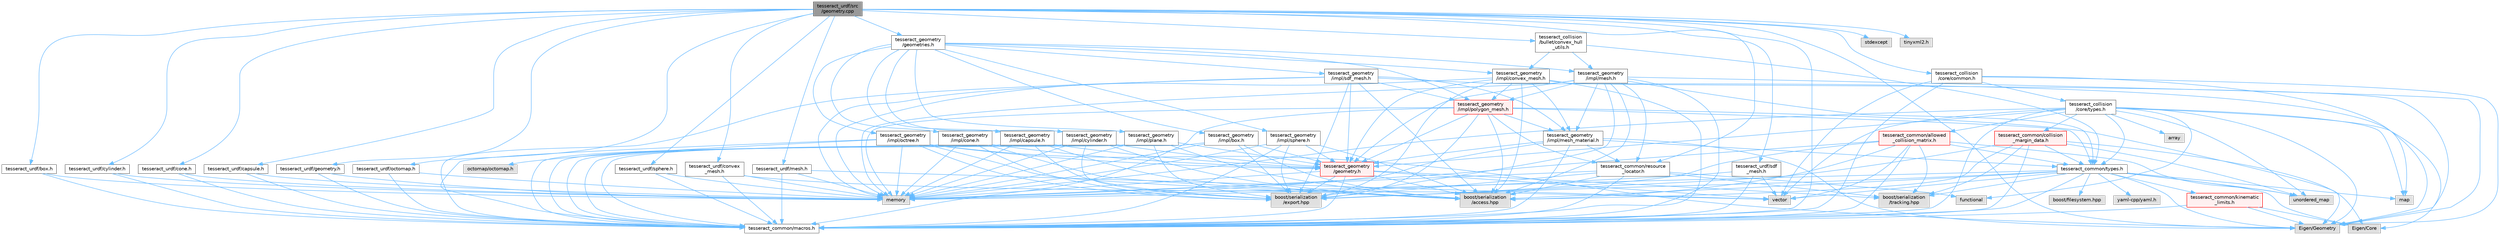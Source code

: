 digraph "tesseract_urdf/src/geometry.cpp"
{
 // LATEX_PDF_SIZE
  bgcolor="transparent";
  edge [fontname=Helvetica,fontsize=10,labelfontname=Helvetica,labelfontsize=10];
  node [fontname=Helvetica,fontsize=10,shape=box,height=0.2,width=0.4];
  Node1 [label="tesseract_urdf/src\l/geometry.cpp",height=0.2,width=0.4,color="gray40", fillcolor="grey60", style="filled", fontcolor="black",tooltip="Parse geometry from XML string."];
  Node1 -> Node2 [color="steelblue1",style="solid"];
  Node2 [label="tesseract_common/macros.h",height=0.2,width=0.4,color="grey40", fillcolor="white", style="filled",URL="$de/d3c/macros_8h.html",tooltip="Common Tesseract Macros."];
  Node1 -> Node3 [color="steelblue1",style="solid"];
  Node3 [label="stdexcept",height=0.2,width=0.4,color="grey60", fillcolor="#E0E0E0", style="filled",tooltip=" "];
  Node1 -> Node4 [color="steelblue1",style="solid"];
  Node4 [label="Eigen/Geometry",height=0.2,width=0.4,color="grey60", fillcolor="#E0E0E0", style="filled",tooltip=" "];
  Node1 -> Node5 [color="steelblue1",style="solid"];
  Node5 [label="tinyxml2.h",height=0.2,width=0.4,color="grey60", fillcolor="#E0E0E0", style="filled",tooltip=" "];
  Node1 -> Node6 [color="steelblue1",style="solid"];
  Node6 [label="tesseract_collision\l/core/common.h",height=0.2,width=0.4,color="grey40", fillcolor="white", style="filled",URL="$dc/d54/common_8h.html",tooltip="This is a collection of common methods."];
  Node6 -> Node2 [color="steelblue1",style="solid"];
  Node6 -> Node7 [color="steelblue1",style="solid"];
  Node7 [label="map",height=0.2,width=0.4,color="grey60", fillcolor="#E0E0E0", style="filled",tooltip=" "];
  Node6 -> Node8 [color="steelblue1",style="solid"];
  Node8 [label="vector",height=0.2,width=0.4,color="grey60", fillcolor="#E0E0E0", style="filled",tooltip=" "];
  Node6 -> Node4 [color="steelblue1",style="solid"];
  Node6 -> Node9 [color="steelblue1",style="solid"];
  Node9 [label="tesseract_collision\l/core/types.h",height=0.2,width=0.4,color="grey40", fillcolor="white", style="filled",URL="$d3/db3/tesseract__collision_2core_2include_2tesseract__collision_2core_2types_8h.html",tooltip="Tesseracts Collision Common Types."];
  Node9 -> Node2 [color="steelblue1",style="solid"];
  Node9 -> Node10 [color="steelblue1",style="solid"];
  Node10 [label="Eigen/Core",height=0.2,width=0.4,color="grey60", fillcolor="#E0E0E0", style="filled",tooltip=" "];
  Node9 -> Node4 [color="steelblue1",style="solid"];
  Node9 -> Node8 [color="steelblue1",style="solid"];
  Node9 -> Node11 [color="steelblue1",style="solid"];
  Node11 [label="memory",height=0.2,width=0.4,color="grey60", fillcolor="#E0E0E0", style="filled",tooltip=" "];
  Node9 -> Node7 [color="steelblue1",style="solid"];
  Node9 -> Node12 [color="steelblue1",style="solid"];
  Node12 [label="array",height=0.2,width=0.4,color="grey60", fillcolor="#E0E0E0", style="filled",tooltip=" "];
  Node9 -> Node13 [color="steelblue1",style="solid"];
  Node13 [label="unordered_map",height=0.2,width=0.4,color="grey60", fillcolor="#E0E0E0", style="filled",tooltip=" "];
  Node9 -> Node14 [color="steelblue1",style="solid"];
  Node14 [label="functional",height=0.2,width=0.4,color="grey60", fillcolor="#E0E0E0", style="filled",tooltip=" "];
  Node9 -> Node15 [color="steelblue1",style="solid"];
  Node15 [label="tesseract_geometry\l/geometry.h",height=0.2,width=0.4,color="red", fillcolor="#FFF0F0", style="filled",URL="$d0/da6/tesseract__geometry_2include_2tesseract__geometry_2geometry_8h.html",tooltip="Tesseract Geometries."];
  Node15 -> Node2 [color="steelblue1",style="solid"];
  Node15 -> Node16 [color="steelblue1",style="solid"];
  Node16 [label="boost/serialization\l/access.hpp",height=0.2,width=0.4,color="grey60", fillcolor="#E0E0E0", style="filled",tooltip=" "];
  Node15 -> Node17 [color="steelblue1",style="solid"];
  Node17 [label="boost/serialization\l/export.hpp",height=0.2,width=0.4,color="grey60", fillcolor="#E0E0E0", style="filled",tooltip=" "];
  Node15 -> Node11 [color="steelblue1",style="solid"];
  Node15 -> Node8 [color="steelblue1",style="solid"];
  Node15 -> Node19 [color="steelblue1",style="solid"];
  Node19 [label="boost/serialization\l/tracking.hpp",height=0.2,width=0.4,color="grey60", fillcolor="#E0E0E0", style="filled",tooltip=" "];
  Node9 -> Node20 [color="steelblue1",style="solid"];
  Node20 [label="tesseract_common/types.h",height=0.2,width=0.4,color="grey40", fillcolor="white", style="filled",URL="$dd/ddb/tesseract__common_2include_2tesseract__common_2types_8h.html",tooltip="Common Tesseract Types."];
  Node20 -> Node2 [color="steelblue1",style="solid"];
  Node20 -> Node16 [color="steelblue1",style="solid"];
  Node20 -> Node10 [color="steelblue1",style="solid"];
  Node20 -> Node4 [color="steelblue1",style="solid"];
  Node20 -> Node8 [color="steelblue1",style="solid"];
  Node20 -> Node11 [color="steelblue1",style="solid"];
  Node20 -> Node7 [color="steelblue1",style="solid"];
  Node20 -> Node13 [color="steelblue1",style="solid"];
  Node20 -> Node21 [color="steelblue1",style="solid"];
  Node21 [label="boost/filesystem.hpp",height=0.2,width=0.4,color="grey60", fillcolor="#E0E0E0", style="filled",tooltip=" "];
  Node20 -> Node22 [color="steelblue1",style="solid"];
  Node22 [label="yaml-cpp/yaml.h",height=0.2,width=0.4,color="grey60", fillcolor="#E0E0E0", style="filled",tooltip=" "];
  Node20 -> Node23 [color="steelblue1",style="solid"];
  Node23 [label="tesseract_common/kinematic\l_limits.h",height=0.2,width=0.4,color="red", fillcolor="#FFF0F0", style="filled",URL="$d9/dc2/kinematic__limits_8h.html",tooltip="Common Tesseract Kinematic Limits and Related Utility Functions."];
  Node23 -> Node2 [color="steelblue1",style="solid"];
  Node23 -> Node10 [color="steelblue1",style="solid"];
  Node23 -> Node4 [color="steelblue1",style="solid"];
  Node20 -> Node17 [color="steelblue1",style="solid"];
  Node20 -> Node19 [color="steelblue1",style="solid"];
  Node9 -> Node25 [color="steelblue1",style="solid"];
  Node25 [label="tesseract_common/collision\l_margin_data.h",height=0.2,width=0.4,color="red", fillcolor="#FFF0F0", style="filled",URL="$d4/da8/collision__margin__data_8h.html",tooltip="This is used to store collision margin information."];
  Node25 -> Node2 [color="steelblue1",style="solid"];
  Node25 -> Node16 [color="steelblue1",style="solid"];
  Node25 -> Node10 [color="steelblue1",style="solid"];
  Node25 -> Node13 [color="steelblue1",style="solid"];
  Node25 -> Node20 [color="steelblue1",style="solid"];
  Node25 -> Node17 [color="steelblue1",style="solid"];
  Node25 -> Node19 [color="steelblue1",style="solid"];
  Node9 -> Node31 [color="steelblue1",style="solid"];
  Node31 [label="tesseract_common/allowed\l_collision_matrix.h",height=0.2,width=0.4,color="red", fillcolor="#FFF0F0", style="filled",URL="$d2/d01/allowed__collision__matrix_8h.html",tooltip=" "];
  Node31 -> Node2 [color="steelblue1",style="solid"];
  Node31 -> Node16 [color="steelblue1",style="solid"];
  Node31 -> Node8 [color="steelblue1",style="solid"];
  Node31 -> Node11 [color="steelblue1",style="solid"];
  Node31 -> Node13 [color="steelblue1",style="solid"];
  Node31 -> Node20 [color="steelblue1",style="solid"];
  Node31 -> Node17 [color="steelblue1",style="solid"];
  Node31 -> Node19 [color="steelblue1",style="solid"];
  Node1 -> Node33 [color="steelblue1",style="solid"];
  Node33 [label="tesseract_collision\l/bullet/convex_hull\l_utils.h",height=0.2,width=0.4,color="grey40", fillcolor="white", style="filled",URL="$d0/d01/convex__hull__utils_8h.html",tooltip="This is a collection of common methods."];
  Node33 -> Node20 [color="steelblue1",style="solid"];
  Node33 -> Node34 [color="steelblue1",style="solid"];
  Node34 [label="tesseract_geometry\l/impl/mesh.h",height=0.2,width=0.4,color="grey40", fillcolor="white", style="filled",URL="$d5/d93/tesseract__geometry_2include_2tesseract__geometry_2impl_2mesh_8h.html",tooltip="Tesseract Mesh Geometry."];
  Node34 -> Node2 [color="steelblue1",style="solid"];
  Node34 -> Node35 [color="steelblue1",style="solid"];
  Node35 [label="tesseract_common/resource\l_locator.h",height=0.2,width=0.4,color="grey40", fillcolor="white", style="filled",URL="$d3/d95/resource__locator_8h.html",tooltip="Locate and retrieve resource data."];
  Node35 -> Node2 [color="steelblue1",style="solid"];
  Node35 -> Node16 [color="steelblue1",style="solid"];
  Node35 -> Node14 [color="steelblue1",style="solid"];
  Node35 -> Node11 [color="steelblue1",style="solid"];
  Node35 -> Node17 [color="steelblue1",style="solid"];
  Node35 -> Node19 [color="steelblue1",style="solid"];
  Node34 -> Node16 [color="steelblue1",style="solid"];
  Node34 -> Node17 [color="steelblue1",style="solid"];
  Node34 -> Node4 [color="steelblue1",style="solid"];
  Node34 -> Node11 [color="steelblue1",style="solid"];
  Node34 -> Node20 [color="steelblue1",style="solid"];
  Node34 -> Node15 [color="steelblue1",style="solid"];
  Node34 -> Node36 [color="steelblue1",style="solid"];
  Node36 [label="tesseract_geometry\l/impl/mesh_material.h",height=0.2,width=0.4,color="grey40", fillcolor="white", style="filled",URL="$df/d8e/mesh__material_8h.html",tooltip="Tesseract Mesh Material read from a mesh file."];
  Node36 -> Node2 [color="steelblue1",style="solid"];
  Node36 -> Node35 [color="steelblue1",style="solid"];
  Node36 -> Node4 [color="steelblue1",style="solid"];
  Node36 -> Node11 [color="steelblue1",style="solid"];
  Node36 -> Node15 [color="steelblue1",style="solid"];
  Node36 -> Node20 [color="steelblue1",style="solid"];
  Node34 -> Node37 [color="steelblue1",style="solid"];
  Node37 [label="tesseract_geometry\l/impl/polygon_mesh.h",height=0.2,width=0.4,color="red", fillcolor="#FFF0F0", style="filled",URL="$d2/deb/polygon__mesh_8h.html",tooltip="Tesseract Polygon Mesh Geometry."];
  Node37 -> Node2 [color="steelblue1",style="solid"];
  Node37 -> Node16 [color="steelblue1",style="solid"];
  Node37 -> Node17 [color="steelblue1",style="solid"];
  Node37 -> Node4 [color="steelblue1",style="solid"];
  Node37 -> Node11 [color="steelblue1",style="solid"];
  Node37 -> Node20 [color="steelblue1",style="solid"];
  Node37 -> Node35 [color="steelblue1",style="solid"];
  Node37 -> Node15 [color="steelblue1",style="solid"];
  Node37 -> Node36 [color="steelblue1",style="solid"];
  Node33 -> Node47 [color="steelblue1",style="solid"];
  Node47 [label="tesseract_geometry\l/impl/convex_mesh.h",height=0.2,width=0.4,color="grey40", fillcolor="white", style="filled",URL="$de/dd2/tesseract__geometry_2include_2tesseract__geometry_2impl_2convex__mesh_8h.html",tooltip="Tesseract Convex Mesh Geometry."];
  Node47 -> Node2 [color="steelblue1",style="solid"];
  Node47 -> Node16 [color="steelblue1",style="solid"];
  Node47 -> Node17 [color="steelblue1",style="solid"];
  Node47 -> Node4 [color="steelblue1",style="solid"];
  Node47 -> Node11 [color="steelblue1",style="solid"];
  Node47 -> Node15 [color="steelblue1",style="solid"];
  Node47 -> Node36 [color="steelblue1",style="solid"];
  Node47 -> Node37 [color="steelblue1",style="solid"];
  Node1 -> Node48 [color="steelblue1",style="solid"];
  Node48 [label="tesseract_geometry\l/geometries.h",height=0.2,width=0.4,color="grey40", fillcolor="white", style="filled",URL="$d4/ddb/geometries_8h.html",tooltip="Tesseract Geometries."];
  Node48 -> Node49 [color="steelblue1",style="solid"];
  Node49 [label="tesseract_geometry\l/impl/box.h",height=0.2,width=0.4,color="grey40", fillcolor="white", style="filled",URL="$df/d9e/tesseract__geometry_2include_2tesseract__geometry_2impl_2box_8h.html",tooltip="Tesseract Box Geometry."];
  Node49 -> Node2 [color="steelblue1",style="solid"];
  Node49 -> Node16 [color="steelblue1",style="solid"];
  Node49 -> Node17 [color="steelblue1",style="solid"];
  Node49 -> Node11 [color="steelblue1",style="solid"];
  Node49 -> Node15 [color="steelblue1",style="solid"];
  Node48 -> Node50 [color="steelblue1",style="solid"];
  Node50 [label="tesseract_geometry\l/impl/capsule.h",height=0.2,width=0.4,color="grey40", fillcolor="white", style="filled",URL="$d8/d2b/tesseract__geometry_2include_2tesseract__geometry_2impl_2capsule_8h.html",tooltip="Tesseract Capsule Geometry."];
  Node50 -> Node2 [color="steelblue1",style="solid"];
  Node50 -> Node16 [color="steelblue1",style="solid"];
  Node50 -> Node17 [color="steelblue1",style="solid"];
  Node50 -> Node11 [color="steelblue1",style="solid"];
  Node50 -> Node15 [color="steelblue1",style="solid"];
  Node48 -> Node51 [color="steelblue1",style="solid"];
  Node51 [label="tesseract_geometry\l/impl/cone.h",height=0.2,width=0.4,color="grey40", fillcolor="white", style="filled",URL="$dc/df2/tesseract__geometry_2include_2tesseract__geometry_2impl_2cone_8h.html",tooltip="Tesseract Cone Geometry."];
  Node51 -> Node2 [color="steelblue1",style="solid"];
  Node51 -> Node16 [color="steelblue1",style="solid"];
  Node51 -> Node17 [color="steelblue1",style="solid"];
  Node51 -> Node11 [color="steelblue1",style="solid"];
  Node51 -> Node15 [color="steelblue1",style="solid"];
  Node48 -> Node47 [color="steelblue1",style="solid"];
  Node48 -> Node52 [color="steelblue1",style="solid"];
  Node52 [label="tesseract_geometry\l/impl/cylinder.h",height=0.2,width=0.4,color="grey40", fillcolor="white", style="filled",URL="$d8/d3b/tesseract__geometry_2include_2tesseract__geometry_2impl_2cylinder_8h.html",tooltip="Tesseract Cylinder Geometry."];
  Node52 -> Node2 [color="steelblue1",style="solid"];
  Node52 -> Node16 [color="steelblue1",style="solid"];
  Node52 -> Node17 [color="steelblue1",style="solid"];
  Node52 -> Node11 [color="steelblue1",style="solid"];
  Node52 -> Node15 [color="steelblue1",style="solid"];
  Node48 -> Node34 [color="steelblue1",style="solid"];
  Node48 -> Node53 [color="steelblue1",style="solid"];
  Node53 [label="tesseract_geometry\l/impl/octree.h",height=0.2,width=0.4,color="grey40", fillcolor="white", style="filled",URL="$df/d5e/tesseract__geometry_2include_2tesseract__geometry_2impl_2octree_8h.html",tooltip="Tesseract Octree Geometry."];
  Node53 -> Node2 [color="steelblue1",style="solid"];
  Node53 -> Node16 [color="steelblue1",style="solid"];
  Node53 -> Node17 [color="steelblue1",style="solid"];
  Node53 -> Node4 [color="steelblue1",style="solid"];
  Node53 -> Node11 [color="steelblue1",style="solid"];
  Node53 -> Node54 [color="steelblue1",style="solid"];
  Node54 [label="octomap/octomap.h",height=0.2,width=0.4,color="grey60", fillcolor="#E0E0E0", style="filled",tooltip=" "];
  Node53 -> Node15 [color="steelblue1",style="solid"];
  Node48 -> Node55 [color="steelblue1",style="solid"];
  Node55 [label="tesseract_geometry\l/impl/plane.h",height=0.2,width=0.4,color="grey40", fillcolor="white", style="filled",URL="$db/d8b/plane_8h.html",tooltip="Tesseract Plane Geometry."];
  Node55 -> Node2 [color="steelblue1",style="solid"];
  Node55 -> Node16 [color="steelblue1",style="solid"];
  Node55 -> Node17 [color="steelblue1",style="solid"];
  Node55 -> Node11 [color="steelblue1",style="solid"];
  Node55 -> Node15 [color="steelblue1",style="solid"];
  Node48 -> Node37 [color="steelblue1",style="solid"];
  Node48 -> Node56 [color="steelblue1",style="solid"];
  Node56 [label="tesseract_geometry\l/impl/sdf_mesh.h",height=0.2,width=0.4,color="grey40", fillcolor="white", style="filled",URL="$d2/d17/tesseract__geometry_2include_2tesseract__geometry_2impl_2sdf__mesh_8h.html",tooltip="Tesseract SDF Mesh Geometry."];
  Node56 -> Node2 [color="steelblue1",style="solid"];
  Node56 -> Node16 [color="steelblue1",style="solid"];
  Node56 -> Node17 [color="steelblue1",style="solid"];
  Node56 -> Node4 [color="steelblue1",style="solid"];
  Node56 -> Node11 [color="steelblue1",style="solid"];
  Node56 -> Node15 [color="steelblue1",style="solid"];
  Node56 -> Node36 [color="steelblue1",style="solid"];
  Node56 -> Node37 [color="steelblue1",style="solid"];
  Node48 -> Node57 [color="steelblue1",style="solid"];
  Node57 [label="tesseract_geometry\l/impl/sphere.h",height=0.2,width=0.4,color="grey40", fillcolor="white", style="filled",URL="$d8/db6/tesseract__geometry_2include_2tesseract__geometry_2impl_2sphere_8h.html",tooltip="Tesseract Sphere Geometry."];
  Node57 -> Node2 [color="steelblue1",style="solid"];
  Node57 -> Node16 [color="steelblue1",style="solid"];
  Node57 -> Node17 [color="steelblue1",style="solid"];
  Node57 -> Node11 [color="steelblue1",style="solid"];
  Node57 -> Node15 [color="steelblue1",style="solid"];
  Node1 -> Node35 [color="steelblue1",style="solid"];
  Node1 -> Node58 [color="steelblue1",style="solid"];
  Node58 [label="tesseract_urdf/box.h",height=0.2,width=0.4,color="grey40", fillcolor="white", style="filled",URL="$d1/db0/tesseract__urdf_2include_2tesseract__urdf_2box_8h.html",tooltip="Parse box from xml string."];
  Node58 -> Node2 [color="steelblue1",style="solid"];
  Node58 -> Node11 [color="steelblue1",style="solid"];
  Node1 -> Node59 [color="steelblue1",style="solid"];
  Node59 [label="tesseract_urdf/cylinder.h",height=0.2,width=0.4,color="grey40", fillcolor="white", style="filled",URL="$dc/d16/tesseract__urdf_2include_2tesseract__urdf_2cylinder_8h.html",tooltip="Parse cylinder from xml string."];
  Node59 -> Node2 [color="steelblue1",style="solid"];
  Node59 -> Node11 [color="steelblue1",style="solid"];
  Node1 -> Node60 [color="steelblue1",style="solid"];
  Node60 [label="tesseract_urdf/cone.h",height=0.2,width=0.4,color="grey40", fillcolor="white", style="filled",URL="$d3/d56/tesseract__urdf_2include_2tesseract__urdf_2cone_8h.html",tooltip="Parse cone from xml string."];
  Node60 -> Node2 [color="steelblue1",style="solid"];
  Node60 -> Node11 [color="steelblue1",style="solid"];
  Node1 -> Node61 [color="steelblue1",style="solid"];
  Node61 [label="tesseract_urdf/convex\l_mesh.h",height=0.2,width=0.4,color="grey40", fillcolor="white", style="filled",URL="$d0/d0f/tesseract__urdf_2include_2tesseract__urdf_2convex__mesh_8h.html",tooltip="Parse convex_mesh from xml string."];
  Node61 -> Node2 [color="steelblue1",style="solid"];
  Node61 -> Node11 [color="steelblue1",style="solid"];
  Node61 -> Node8 [color="steelblue1",style="solid"];
  Node1 -> Node62 [color="steelblue1",style="solid"];
  Node62 [label="tesseract_urdf/capsule.h",height=0.2,width=0.4,color="grey40", fillcolor="white", style="filled",URL="$d0/dce/tesseract__urdf_2include_2tesseract__urdf_2capsule_8h.html",tooltip="Parse capsule from xml string."];
  Node62 -> Node2 [color="steelblue1",style="solid"];
  Node62 -> Node11 [color="steelblue1",style="solid"];
  Node1 -> Node63 [color="steelblue1",style="solid"];
  Node63 [label="tesseract_urdf/geometry.h",height=0.2,width=0.4,color="grey40", fillcolor="white", style="filled",URL="$dc/d27/tesseract__urdf_2include_2tesseract__urdf_2geometry_8h.html",tooltip="Parse geometry from xml string."];
  Node63 -> Node2 [color="steelblue1",style="solid"];
  Node63 -> Node11 [color="steelblue1",style="solid"];
  Node1 -> Node64 [color="steelblue1",style="solid"];
  Node64 [label="tesseract_urdf/mesh.h",height=0.2,width=0.4,color="grey40", fillcolor="white", style="filled",URL="$d8/d3f/tesseract__urdf_2include_2tesseract__urdf_2mesh_8h.html",tooltip="Parse mesh from xml string."];
  Node64 -> Node2 [color="steelblue1",style="solid"];
  Node64 -> Node11 [color="steelblue1",style="solid"];
  Node64 -> Node8 [color="steelblue1",style="solid"];
  Node1 -> Node65 [color="steelblue1",style="solid"];
  Node65 [label="tesseract_urdf/octomap.h",height=0.2,width=0.4,color="grey40", fillcolor="white", style="filled",URL="$d8/d75/octomap_8h.html",tooltip="Parse octomap from xml string."];
  Node65 -> Node2 [color="steelblue1",style="solid"];
  Node65 -> Node11 [color="steelblue1",style="solid"];
  Node1 -> Node66 [color="steelblue1",style="solid"];
  Node66 [label="tesseract_urdf/sdf\l_mesh.h",height=0.2,width=0.4,color="grey40", fillcolor="white", style="filled",URL="$d2/d8c/tesseract__urdf_2include_2tesseract__urdf_2sdf__mesh_8h.html",tooltip=" "];
  Node66 -> Node2 [color="steelblue1",style="solid"];
  Node66 -> Node11 [color="steelblue1",style="solid"];
  Node66 -> Node8 [color="steelblue1",style="solid"];
  Node1 -> Node67 [color="steelblue1",style="solid"];
  Node67 [label="tesseract_urdf/sphere.h",height=0.2,width=0.4,color="grey40", fillcolor="white", style="filled",URL="$d3/d31/tesseract__urdf_2include_2tesseract__urdf_2sphere_8h.html",tooltip="Parse sphere from xml string."];
  Node67 -> Node2 [color="steelblue1",style="solid"];
  Node67 -> Node11 [color="steelblue1",style="solid"];
}
